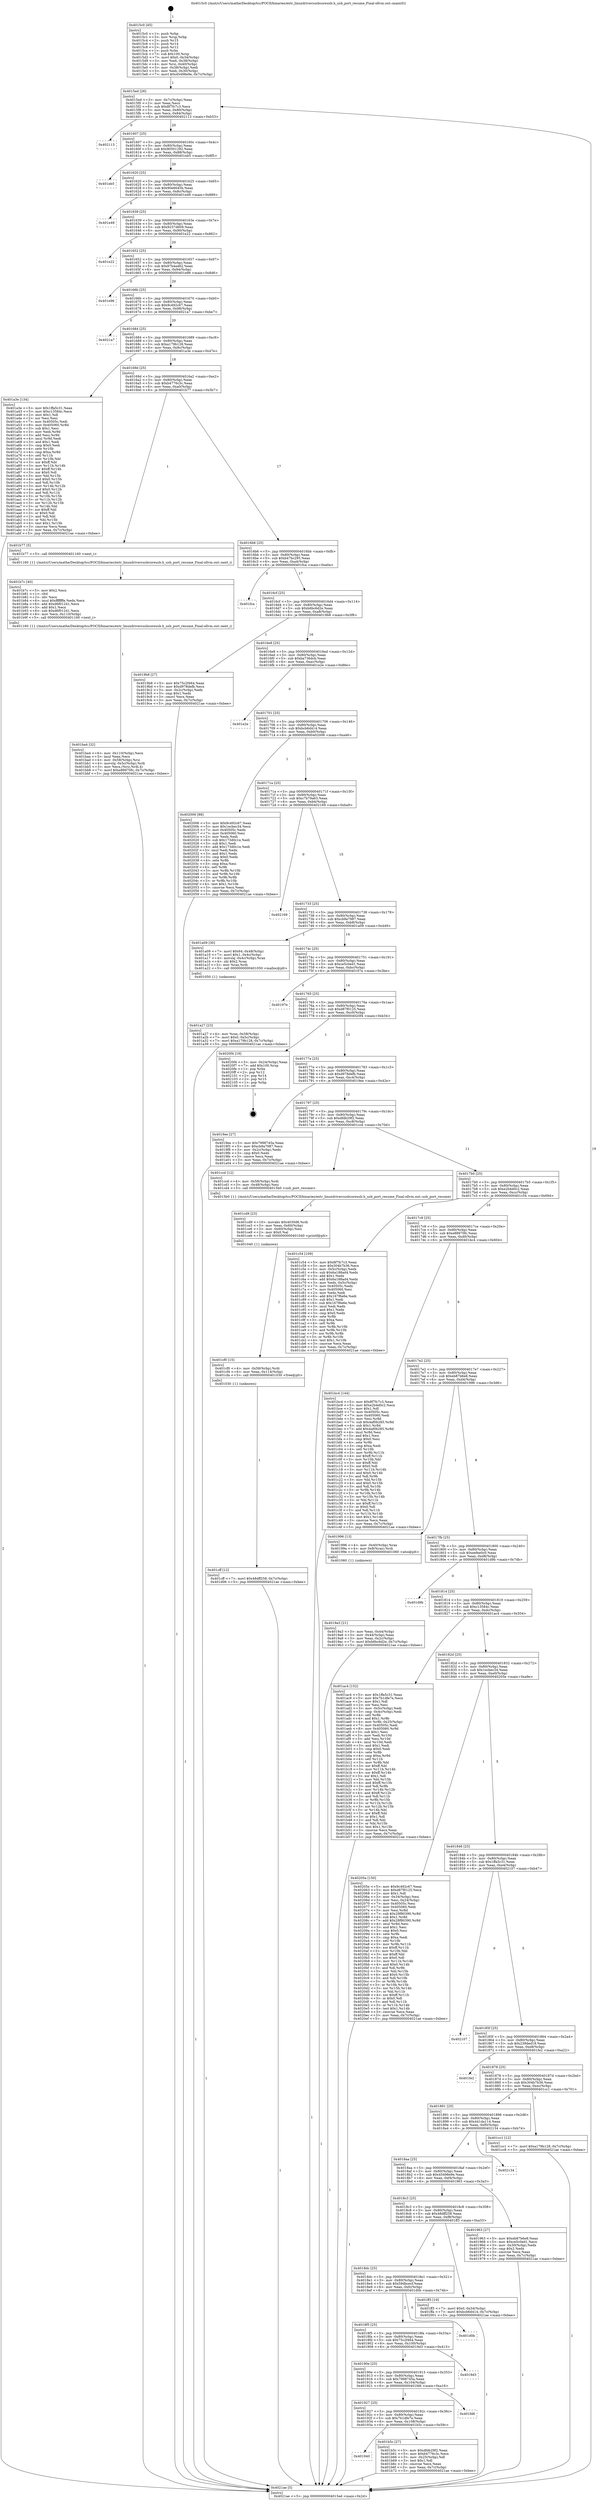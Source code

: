 digraph "0x4015c0" {
  label = "0x4015c0 (/mnt/c/Users/mathe/Desktop/tcc/POCII/binaries/extr_linuxdriversusbcoreusb.h_usb_port_resume_Final-ollvm.out::main(0))"
  labelloc = "t"
  node[shape=record]

  Entry [label="",width=0.3,height=0.3,shape=circle,fillcolor=black,style=filled]
  "0x4015ed" [label="{
     0x4015ed [26]\l
     | [instrs]\l
     &nbsp;&nbsp;0x4015ed \<+3\>: mov -0x7c(%rbp),%eax\l
     &nbsp;&nbsp;0x4015f0 \<+2\>: mov %eax,%ecx\l
     &nbsp;&nbsp;0x4015f2 \<+6\>: sub $0x8f7fc7c3,%ecx\l
     &nbsp;&nbsp;0x4015f8 \<+3\>: mov %eax,-0x80(%rbp)\l
     &nbsp;&nbsp;0x4015fb \<+6\>: mov %ecx,-0x84(%rbp)\l
     &nbsp;&nbsp;0x401601 \<+6\>: je 0000000000402113 \<main+0xb53\>\l
  }"]
  "0x402113" [label="{
     0x402113\l
  }", style=dashed]
  "0x401607" [label="{
     0x401607 [25]\l
     | [instrs]\l
     &nbsp;&nbsp;0x401607 \<+5\>: jmp 000000000040160c \<main+0x4c\>\l
     &nbsp;&nbsp;0x40160c \<+3\>: mov -0x80(%rbp),%eax\l
     &nbsp;&nbsp;0x40160f \<+5\>: sub $0x90501292,%eax\l
     &nbsp;&nbsp;0x401614 \<+6\>: mov %eax,-0x88(%rbp)\l
     &nbsp;&nbsp;0x40161a \<+6\>: je 0000000000401eb5 \<main+0x8f5\>\l
  }"]
  Exit [label="",width=0.3,height=0.3,shape=circle,fillcolor=black,style=filled,peripheries=2]
  "0x401eb5" [label="{
     0x401eb5\l
  }", style=dashed]
  "0x401620" [label="{
     0x401620 [25]\l
     | [instrs]\l
     &nbsp;&nbsp;0x401620 \<+5\>: jmp 0000000000401625 \<main+0x65\>\l
     &nbsp;&nbsp;0x401625 \<+3\>: mov -0x80(%rbp),%eax\l
     &nbsp;&nbsp;0x401628 \<+5\>: sub $0x90e6645b,%eax\l
     &nbsp;&nbsp;0x40162d \<+6\>: mov %eax,-0x8c(%rbp)\l
     &nbsp;&nbsp;0x401633 \<+6\>: je 0000000000401e49 \<main+0x889\>\l
  }"]
  "0x401cff" [label="{
     0x401cff [12]\l
     | [instrs]\l
     &nbsp;&nbsp;0x401cff \<+7\>: movl $0x48dff258,-0x7c(%rbp)\l
     &nbsp;&nbsp;0x401d06 \<+5\>: jmp 00000000004021ae \<main+0xbee\>\l
  }"]
  "0x401e49" [label="{
     0x401e49\l
  }", style=dashed]
  "0x401639" [label="{
     0x401639 [25]\l
     | [instrs]\l
     &nbsp;&nbsp;0x401639 \<+5\>: jmp 000000000040163e \<main+0x7e\>\l
     &nbsp;&nbsp;0x40163e \<+3\>: mov -0x80(%rbp),%eax\l
     &nbsp;&nbsp;0x401641 \<+5\>: sub $0x9237d609,%eax\l
     &nbsp;&nbsp;0x401646 \<+6\>: mov %eax,-0x90(%rbp)\l
     &nbsp;&nbsp;0x40164c \<+6\>: je 0000000000401e22 \<main+0x862\>\l
  }"]
  "0x401cf0" [label="{
     0x401cf0 [15]\l
     | [instrs]\l
     &nbsp;&nbsp;0x401cf0 \<+4\>: mov -0x58(%rbp),%rdi\l
     &nbsp;&nbsp;0x401cf4 \<+6\>: mov %eax,-0x114(%rbp)\l
     &nbsp;&nbsp;0x401cfa \<+5\>: call 0000000000401030 \<free@plt\>\l
     | [calls]\l
     &nbsp;&nbsp;0x401030 \{1\} (unknown)\l
  }"]
  "0x401e22" [label="{
     0x401e22\l
  }", style=dashed]
  "0x401652" [label="{
     0x401652 [25]\l
     | [instrs]\l
     &nbsp;&nbsp;0x401652 \<+5\>: jmp 0000000000401657 \<main+0x97\>\l
     &nbsp;&nbsp;0x401657 \<+3\>: mov -0x80(%rbp),%eax\l
     &nbsp;&nbsp;0x40165a \<+5\>: sub $0x97b4a462,%eax\l
     &nbsp;&nbsp;0x40165f \<+6\>: mov %eax,-0x94(%rbp)\l
     &nbsp;&nbsp;0x401665 \<+6\>: je 0000000000401e96 \<main+0x8d6\>\l
  }"]
  "0x401cd9" [label="{
     0x401cd9 [23]\l
     | [instrs]\l
     &nbsp;&nbsp;0x401cd9 \<+10\>: movabs $0x4030d6,%rdi\l
     &nbsp;&nbsp;0x401ce3 \<+3\>: mov %eax,-0x60(%rbp)\l
     &nbsp;&nbsp;0x401ce6 \<+3\>: mov -0x60(%rbp),%esi\l
     &nbsp;&nbsp;0x401ce9 \<+2\>: mov $0x0,%al\l
     &nbsp;&nbsp;0x401ceb \<+5\>: call 0000000000401040 \<printf@plt\>\l
     | [calls]\l
     &nbsp;&nbsp;0x401040 \{1\} (unknown)\l
  }"]
  "0x401e96" [label="{
     0x401e96\l
  }", style=dashed]
  "0x40166b" [label="{
     0x40166b [25]\l
     | [instrs]\l
     &nbsp;&nbsp;0x40166b \<+5\>: jmp 0000000000401670 \<main+0xb0\>\l
     &nbsp;&nbsp;0x401670 \<+3\>: mov -0x80(%rbp),%eax\l
     &nbsp;&nbsp;0x401673 \<+5\>: sub $0x9c492c67,%eax\l
     &nbsp;&nbsp;0x401678 \<+6\>: mov %eax,-0x98(%rbp)\l
     &nbsp;&nbsp;0x40167e \<+6\>: je 00000000004021a7 \<main+0xbe7\>\l
  }"]
  "0x401ba4" [label="{
     0x401ba4 [32]\l
     | [instrs]\l
     &nbsp;&nbsp;0x401ba4 \<+6\>: mov -0x110(%rbp),%ecx\l
     &nbsp;&nbsp;0x401baa \<+3\>: imul %eax,%ecx\l
     &nbsp;&nbsp;0x401bad \<+4\>: mov -0x58(%rbp),%rsi\l
     &nbsp;&nbsp;0x401bb1 \<+4\>: movslq -0x5c(%rbp),%rdi\l
     &nbsp;&nbsp;0x401bb5 \<+3\>: mov %ecx,(%rsi,%rdi,4)\l
     &nbsp;&nbsp;0x401bb8 \<+7\>: movl $0xe88970fc,-0x7c(%rbp)\l
     &nbsp;&nbsp;0x401bbf \<+5\>: jmp 00000000004021ae \<main+0xbee\>\l
  }"]
  "0x4021a7" [label="{
     0x4021a7\l
  }", style=dashed]
  "0x401684" [label="{
     0x401684 [25]\l
     | [instrs]\l
     &nbsp;&nbsp;0x401684 \<+5\>: jmp 0000000000401689 \<main+0xc9\>\l
     &nbsp;&nbsp;0x401689 \<+3\>: mov -0x80(%rbp),%eax\l
     &nbsp;&nbsp;0x40168c \<+5\>: sub $0xa179b128,%eax\l
     &nbsp;&nbsp;0x401691 \<+6\>: mov %eax,-0x9c(%rbp)\l
     &nbsp;&nbsp;0x401697 \<+6\>: je 0000000000401a3e \<main+0x47e\>\l
  }"]
  "0x401b7c" [label="{
     0x401b7c [40]\l
     | [instrs]\l
     &nbsp;&nbsp;0x401b7c \<+5\>: mov $0x2,%ecx\l
     &nbsp;&nbsp;0x401b81 \<+1\>: cltd\l
     &nbsp;&nbsp;0x401b82 \<+2\>: idiv %ecx\l
     &nbsp;&nbsp;0x401b84 \<+6\>: imul $0xfffffffe,%edx,%ecx\l
     &nbsp;&nbsp;0x401b8a \<+6\>: add $0xd6f01241,%ecx\l
     &nbsp;&nbsp;0x401b90 \<+3\>: add $0x1,%ecx\l
     &nbsp;&nbsp;0x401b93 \<+6\>: sub $0xd6f01241,%ecx\l
     &nbsp;&nbsp;0x401b99 \<+6\>: mov %ecx,-0x110(%rbp)\l
     &nbsp;&nbsp;0x401b9f \<+5\>: call 0000000000401160 \<next_i\>\l
     | [calls]\l
     &nbsp;&nbsp;0x401160 \{1\} (/mnt/c/Users/mathe/Desktop/tcc/POCII/binaries/extr_linuxdriversusbcoreusb.h_usb_port_resume_Final-ollvm.out::next_i)\l
  }"]
  "0x401a3e" [label="{
     0x401a3e [134]\l
     | [instrs]\l
     &nbsp;&nbsp;0x401a3e \<+5\>: mov $0x1ffa5c31,%eax\l
     &nbsp;&nbsp;0x401a43 \<+5\>: mov $0xc13584c,%ecx\l
     &nbsp;&nbsp;0x401a48 \<+2\>: mov $0x1,%dl\l
     &nbsp;&nbsp;0x401a4a \<+2\>: xor %esi,%esi\l
     &nbsp;&nbsp;0x401a4c \<+7\>: mov 0x40505c,%edi\l
     &nbsp;&nbsp;0x401a53 \<+8\>: mov 0x405060,%r8d\l
     &nbsp;&nbsp;0x401a5b \<+3\>: sub $0x1,%esi\l
     &nbsp;&nbsp;0x401a5e \<+3\>: mov %edi,%r9d\l
     &nbsp;&nbsp;0x401a61 \<+3\>: add %esi,%r9d\l
     &nbsp;&nbsp;0x401a64 \<+4\>: imul %r9d,%edi\l
     &nbsp;&nbsp;0x401a68 \<+3\>: and $0x1,%edi\l
     &nbsp;&nbsp;0x401a6b \<+3\>: cmp $0x0,%edi\l
     &nbsp;&nbsp;0x401a6e \<+4\>: sete %r10b\l
     &nbsp;&nbsp;0x401a72 \<+4\>: cmp $0xa,%r8d\l
     &nbsp;&nbsp;0x401a76 \<+4\>: setl %r11b\l
     &nbsp;&nbsp;0x401a7a \<+3\>: mov %r10b,%bl\l
     &nbsp;&nbsp;0x401a7d \<+3\>: xor $0xff,%bl\l
     &nbsp;&nbsp;0x401a80 \<+3\>: mov %r11b,%r14b\l
     &nbsp;&nbsp;0x401a83 \<+4\>: xor $0xff,%r14b\l
     &nbsp;&nbsp;0x401a87 \<+3\>: xor $0x0,%dl\l
     &nbsp;&nbsp;0x401a8a \<+3\>: mov %bl,%r15b\l
     &nbsp;&nbsp;0x401a8d \<+4\>: and $0x0,%r15b\l
     &nbsp;&nbsp;0x401a91 \<+3\>: and %dl,%r10b\l
     &nbsp;&nbsp;0x401a94 \<+3\>: mov %r14b,%r12b\l
     &nbsp;&nbsp;0x401a97 \<+4\>: and $0x0,%r12b\l
     &nbsp;&nbsp;0x401a9b \<+3\>: and %dl,%r11b\l
     &nbsp;&nbsp;0x401a9e \<+3\>: or %r10b,%r15b\l
     &nbsp;&nbsp;0x401aa1 \<+3\>: or %r11b,%r12b\l
     &nbsp;&nbsp;0x401aa4 \<+3\>: xor %r12b,%r15b\l
     &nbsp;&nbsp;0x401aa7 \<+3\>: or %r14b,%bl\l
     &nbsp;&nbsp;0x401aaa \<+3\>: xor $0xff,%bl\l
     &nbsp;&nbsp;0x401aad \<+3\>: or $0x0,%dl\l
     &nbsp;&nbsp;0x401ab0 \<+2\>: and %dl,%bl\l
     &nbsp;&nbsp;0x401ab2 \<+3\>: or %bl,%r15b\l
     &nbsp;&nbsp;0x401ab5 \<+4\>: test $0x1,%r15b\l
     &nbsp;&nbsp;0x401ab9 \<+3\>: cmovne %ecx,%eax\l
     &nbsp;&nbsp;0x401abc \<+3\>: mov %eax,-0x7c(%rbp)\l
     &nbsp;&nbsp;0x401abf \<+5\>: jmp 00000000004021ae \<main+0xbee\>\l
  }"]
  "0x40169d" [label="{
     0x40169d [25]\l
     | [instrs]\l
     &nbsp;&nbsp;0x40169d \<+5\>: jmp 00000000004016a2 \<main+0xe2\>\l
     &nbsp;&nbsp;0x4016a2 \<+3\>: mov -0x80(%rbp),%eax\l
     &nbsp;&nbsp;0x4016a5 \<+5\>: sub $0xb4776c3c,%eax\l
     &nbsp;&nbsp;0x4016aa \<+6\>: mov %eax,-0xa0(%rbp)\l
     &nbsp;&nbsp;0x4016b0 \<+6\>: je 0000000000401b77 \<main+0x5b7\>\l
  }"]
  "0x401940" [label="{
     0x401940\l
  }", style=dashed]
  "0x401b77" [label="{
     0x401b77 [5]\l
     | [instrs]\l
     &nbsp;&nbsp;0x401b77 \<+5\>: call 0000000000401160 \<next_i\>\l
     | [calls]\l
     &nbsp;&nbsp;0x401160 \{1\} (/mnt/c/Users/mathe/Desktop/tcc/POCII/binaries/extr_linuxdriversusbcoreusb.h_usb_port_resume_Final-ollvm.out::next_i)\l
  }"]
  "0x4016b6" [label="{
     0x4016b6 [25]\l
     | [instrs]\l
     &nbsp;&nbsp;0x4016b6 \<+5\>: jmp 00000000004016bb \<main+0xfb\>\l
     &nbsp;&nbsp;0x4016bb \<+3\>: mov -0x80(%rbp),%eax\l
     &nbsp;&nbsp;0x4016be \<+5\>: sub $0xb47bc295,%eax\l
     &nbsp;&nbsp;0x4016c3 \<+6\>: mov %eax,-0xa4(%rbp)\l
     &nbsp;&nbsp;0x4016c9 \<+6\>: je 0000000000401fca \<main+0xa0a\>\l
  }"]
  "0x401b5c" [label="{
     0x401b5c [27]\l
     | [instrs]\l
     &nbsp;&nbsp;0x401b5c \<+5\>: mov $0xdfdb29f2,%eax\l
     &nbsp;&nbsp;0x401b61 \<+5\>: mov $0xb4776c3c,%ecx\l
     &nbsp;&nbsp;0x401b66 \<+3\>: mov -0x25(%rbp),%dl\l
     &nbsp;&nbsp;0x401b69 \<+3\>: test $0x1,%dl\l
     &nbsp;&nbsp;0x401b6c \<+3\>: cmovne %ecx,%eax\l
     &nbsp;&nbsp;0x401b6f \<+3\>: mov %eax,-0x7c(%rbp)\l
     &nbsp;&nbsp;0x401b72 \<+5\>: jmp 00000000004021ae \<main+0xbee\>\l
  }"]
  "0x401fca" [label="{
     0x401fca\l
  }", style=dashed]
  "0x4016cf" [label="{
     0x4016cf [25]\l
     | [instrs]\l
     &nbsp;&nbsp;0x4016cf \<+5\>: jmp 00000000004016d4 \<main+0x114\>\l
     &nbsp;&nbsp;0x4016d4 \<+3\>: mov -0x80(%rbp),%eax\l
     &nbsp;&nbsp;0x4016d7 \<+5\>: sub $0xb6bc6d2e,%eax\l
     &nbsp;&nbsp;0x4016dc \<+6\>: mov %eax,-0xa8(%rbp)\l
     &nbsp;&nbsp;0x4016e2 \<+6\>: je 00000000004019b8 \<main+0x3f8\>\l
  }"]
  "0x401927" [label="{
     0x401927 [25]\l
     | [instrs]\l
     &nbsp;&nbsp;0x401927 \<+5\>: jmp 000000000040192c \<main+0x36c\>\l
     &nbsp;&nbsp;0x40192c \<+3\>: mov -0x80(%rbp),%eax\l
     &nbsp;&nbsp;0x40192f \<+5\>: sub $0x7b1dfe7e,%eax\l
     &nbsp;&nbsp;0x401934 \<+6\>: mov %eax,-0x108(%rbp)\l
     &nbsp;&nbsp;0x40193a \<+6\>: je 0000000000401b5c \<main+0x59c\>\l
  }"]
  "0x4019b8" [label="{
     0x4019b8 [27]\l
     | [instrs]\l
     &nbsp;&nbsp;0x4019b8 \<+5\>: mov $0x75c2f464,%eax\l
     &nbsp;&nbsp;0x4019bd \<+5\>: mov $0xd978defb,%ecx\l
     &nbsp;&nbsp;0x4019c2 \<+3\>: mov -0x2c(%rbp),%edx\l
     &nbsp;&nbsp;0x4019c5 \<+3\>: cmp $0x1,%edx\l
     &nbsp;&nbsp;0x4019c8 \<+3\>: cmovl %ecx,%eax\l
     &nbsp;&nbsp;0x4019cb \<+3\>: mov %eax,-0x7c(%rbp)\l
     &nbsp;&nbsp;0x4019ce \<+5\>: jmp 00000000004021ae \<main+0xbee\>\l
  }"]
  "0x4016e8" [label="{
     0x4016e8 [25]\l
     | [instrs]\l
     &nbsp;&nbsp;0x4016e8 \<+5\>: jmp 00000000004016ed \<main+0x12d\>\l
     &nbsp;&nbsp;0x4016ed \<+3\>: mov -0x80(%rbp),%eax\l
     &nbsp;&nbsp;0x4016f0 \<+5\>: sub $0xba736dcb,%eax\l
     &nbsp;&nbsp;0x4016f5 \<+6\>: mov %eax,-0xac(%rbp)\l
     &nbsp;&nbsp;0x4016fb \<+6\>: je 0000000000401e2e \<main+0x86e\>\l
  }"]
  "0x401fd6" [label="{
     0x401fd6\l
  }", style=dashed]
  "0x401e2e" [label="{
     0x401e2e\l
  }", style=dashed]
  "0x401701" [label="{
     0x401701 [25]\l
     | [instrs]\l
     &nbsp;&nbsp;0x401701 \<+5\>: jmp 0000000000401706 \<main+0x146\>\l
     &nbsp;&nbsp;0x401706 \<+3\>: mov -0x80(%rbp),%eax\l
     &nbsp;&nbsp;0x401709 \<+5\>: sub $0xbcb6d414,%eax\l
     &nbsp;&nbsp;0x40170e \<+6\>: mov %eax,-0xb0(%rbp)\l
     &nbsp;&nbsp;0x401714 \<+6\>: je 0000000000402006 \<main+0xa46\>\l
  }"]
  "0x40190e" [label="{
     0x40190e [25]\l
     | [instrs]\l
     &nbsp;&nbsp;0x40190e \<+5\>: jmp 0000000000401913 \<main+0x353\>\l
     &nbsp;&nbsp;0x401913 \<+3\>: mov -0x80(%rbp),%eax\l
     &nbsp;&nbsp;0x401916 \<+5\>: sub $0x7998745a,%eax\l
     &nbsp;&nbsp;0x40191b \<+6\>: mov %eax,-0x104(%rbp)\l
     &nbsp;&nbsp;0x401921 \<+6\>: je 0000000000401fd6 \<main+0xa16\>\l
  }"]
  "0x402006" [label="{
     0x402006 [88]\l
     | [instrs]\l
     &nbsp;&nbsp;0x402006 \<+5\>: mov $0x9c492c67,%eax\l
     &nbsp;&nbsp;0x40200b \<+5\>: mov $0x1ecbec34,%ecx\l
     &nbsp;&nbsp;0x402010 \<+7\>: mov 0x40505c,%edx\l
     &nbsp;&nbsp;0x402017 \<+7\>: mov 0x405060,%esi\l
     &nbsp;&nbsp;0x40201e \<+2\>: mov %edx,%edi\l
     &nbsp;&nbsp;0x402020 \<+6\>: sub $0x173d0c1e,%edi\l
     &nbsp;&nbsp;0x402026 \<+3\>: sub $0x1,%edi\l
     &nbsp;&nbsp;0x402029 \<+6\>: add $0x173d0c1e,%edi\l
     &nbsp;&nbsp;0x40202f \<+3\>: imul %edi,%edx\l
     &nbsp;&nbsp;0x402032 \<+3\>: and $0x1,%edx\l
     &nbsp;&nbsp;0x402035 \<+3\>: cmp $0x0,%edx\l
     &nbsp;&nbsp;0x402038 \<+4\>: sete %r8b\l
     &nbsp;&nbsp;0x40203c \<+3\>: cmp $0xa,%esi\l
     &nbsp;&nbsp;0x40203f \<+4\>: setl %r9b\l
     &nbsp;&nbsp;0x402043 \<+3\>: mov %r8b,%r10b\l
     &nbsp;&nbsp;0x402046 \<+3\>: and %r9b,%r10b\l
     &nbsp;&nbsp;0x402049 \<+3\>: xor %r9b,%r8b\l
     &nbsp;&nbsp;0x40204c \<+3\>: or %r8b,%r10b\l
     &nbsp;&nbsp;0x40204f \<+4\>: test $0x1,%r10b\l
     &nbsp;&nbsp;0x402053 \<+3\>: cmovne %ecx,%eax\l
     &nbsp;&nbsp;0x402056 \<+3\>: mov %eax,-0x7c(%rbp)\l
     &nbsp;&nbsp;0x402059 \<+5\>: jmp 00000000004021ae \<main+0xbee\>\l
  }"]
  "0x40171a" [label="{
     0x40171a [25]\l
     | [instrs]\l
     &nbsp;&nbsp;0x40171a \<+5\>: jmp 000000000040171f \<main+0x15f\>\l
     &nbsp;&nbsp;0x40171f \<+3\>: mov -0x80(%rbp),%eax\l
     &nbsp;&nbsp;0x401722 \<+5\>: sub $0xc7b79a63,%eax\l
     &nbsp;&nbsp;0x401727 \<+6\>: mov %eax,-0xb4(%rbp)\l
     &nbsp;&nbsp;0x40172d \<+6\>: je 0000000000402169 \<main+0xba9\>\l
  }"]
  "0x4019d3" [label="{
     0x4019d3\l
  }", style=dashed]
  "0x402169" [label="{
     0x402169\l
  }", style=dashed]
  "0x401733" [label="{
     0x401733 [25]\l
     | [instrs]\l
     &nbsp;&nbsp;0x401733 \<+5\>: jmp 0000000000401738 \<main+0x178\>\l
     &nbsp;&nbsp;0x401738 \<+3\>: mov -0x80(%rbp),%eax\l
     &nbsp;&nbsp;0x40173b \<+5\>: sub $0xcb9a7987,%eax\l
     &nbsp;&nbsp;0x401740 \<+6\>: mov %eax,-0xb8(%rbp)\l
     &nbsp;&nbsp;0x401746 \<+6\>: je 0000000000401a09 \<main+0x449\>\l
  }"]
  "0x4018f5" [label="{
     0x4018f5 [25]\l
     | [instrs]\l
     &nbsp;&nbsp;0x4018f5 \<+5\>: jmp 00000000004018fa \<main+0x33a\>\l
     &nbsp;&nbsp;0x4018fa \<+3\>: mov -0x80(%rbp),%eax\l
     &nbsp;&nbsp;0x4018fd \<+5\>: sub $0x75c2f464,%eax\l
     &nbsp;&nbsp;0x401902 \<+6\>: mov %eax,-0x100(%rbp)\l
     &nbsp;&nbsp;0x401908 \<+6\>: je 00000000004019d3 \<main+0x413\>\l
  }"]
  "0x401a09" [label="{
     0x401a09 [30]\l
     | [instrs]\l
     &nbsp;&nbsp;0x401a09 \<+7\>: movl $0x64,-0x48(%rbp)\l
     &nbsp;&nbsp;0x401a10 \<+7\>: movl $0x1,-0x4c(%rbp)\l
     &nbsp;&nbsp;0x401a17 \<+4\>: movslq -0x4c(%rbp),%rax\l
     &nbsp;&nbsp;0x401a1b \<+4\>: shl $0x2,%rax\l
     &nbsp;&nbsp;0x401a1f \<+3\>: mov %rax,%rdi\l
     &nbsp;&nbsp;0x401a22 \<+5\>: call 0000000000401050 \<malloc@plt\>\l
     | [calls]\l
     &nbsp;&nbsp;0x401050 \{1\} (unknown)\l
  }"]
  "0x40174c" [label="{
     0x40174c [25]\l
     | [instrs]\l
     &nbsp;&nbsp;0x40174c \<+5\>: jmp 0000000000401751 \<main+0x191\>\l
     &nbsp;&nbsp;0x401751 \<+3\>: mov -0x80(%rbp),%eax\l
     &nbsp;&nbsp;0x401754 \<+5\>: sub $0xce5c0ed1,%eax\l
     &nbsp;&nbsp;0x401759 \<+6\>: mov %eax,-0xbc(%rbp)\l
     &nbsp;&nbsp;0x40175f \<+6\>: je 000000000040197e \<main+0x3be\>\l
  }"]
  "0x401d0b" [label="{
     0x401d0b\l
  }", style=dashed]
  "0x40197e" [label="{
     0x40197e\l
  }", style=dashed]
  "0x401765" [label="{
     0x401765 [25]\l
     | [instrs]\l
     &nbsp;&nbsp;0x401765 \<+5\>: jmp 000000000040176a \<main+0x1aa\>\l
     &nbsp;&nbsp;0x40176a \<+3\>: mov -0x80(%rbp),%eax\l
     &nbsp;&nbsp;0x40176d \<+5\>: sub $0xd87f0125,%eax\l
     &nbsp;&nbsp;0x401772 \<+6\>: mov %eax,-0xc0(%rbp)\l
     &nbsp;&nbsp;0x401778 \<+6\>: je 00000000004020f4 \<main+0xb34\>\l
  }"]
  "0x4018dc" [label="{
     0x4018dc [25]\l
     | [instrs]\l
     &nbsp;&nbsp;0x4018dc \<+5\>: jmp 00000000004018e1 \<main+0x321\>\l
     &nbsp;&nbsp;0x4018e1 \<+3\>: mov -0x80(%rbp),%eax\l
     &nbsp;&nbsp;0x4018e4 \<+5\>: sub $0x59dbcecf,%eax\l
     &nbsp;&nbsp;0x4018e9 \<+6\>: mov %eax,-0xfc(%rbp)\l
     &nbsp;&nbsp;0x4018ef \<+6\>: je 0000000000401d0b \<main+0x74b\>\l
  }"]
  "0x4020f4" [label="{
     0x4020f4 [19]\l
     | [instrs]\l
     &nbsp;&nbsp;0x4020f4 \<+3\>: mov -0x24(%rbp),%eax\l
     &nbsp;&nbsp;0x4020f7 \<+7\>: add $0x100,%rsp\l
     &nbsp;&nbsp;0x4020fe \<+1\>: pop %rbx\l
     &nbsp;&nbsp;0x4020ff \<+2\>: pop %r12\l
     &nbsp;&nbsp;0x402101 \<+2\>: pop %r14\l
     &nbsp;&nbsp;0x402103 \<+2\>: pop %r15\l
     &nbsp;&nbsp;0x402105 \<+1\>: pop %rbp\l
     &nbsp;&nbsp;0x402106 \<+1\>: ret\l
  }"]
  "0x40177e" [label="{
     0x40177e [25]\l
     | [instrs]\l
     &nbsp;&nbsp;0x40177e \<+5\>: jmp 0000000000401783 \<main+0x1c3\>\l
     &nbsp;&nbsp;0x401783 \<+3\>: mov -0x80(%rbp),%eax\l
     &nbsp;&nbsp;0x401786 \<+5\>: sub $0xd978defb,%eax\l
     &nbsp;&nbsp;0x40178b \<+6\>: mov %eax,-0xc4(%rbp)\l
     &nbsp;&nbsp;0x401791 \<+6\>: je 00000000004019ee \<main+0x42e\>\l
  }"]
  "0x401ff3" [label="{
     0x401ff3 [19]\l
     | [instrs]\l
     &nbsp;&nbsp;0x401ff3 \<+7\>: movl $0x0,-0x34(%rbp)\l
     &nbsp;&nbsp;0x401ffa \<+7\>: movl $0xbcb6d414,-0x7c(%rbp)\l
     &nbsp;&nbsp;0x402001 \<+5\>: jmp 00000000004021ae \<main+0xbee\>\l
  }"]
  "0x4019ee" [label="{
     0x4019ee [27]\l
     | [instrs]\l
     &nbsp;&nbsp;0x4019ee \<+5\>: mov $0x7998745a,%eax\l
     &nbsp;&nbsp;0x4019f3 \<+5\>: mov $0xcb9a7987,%ecx\l
     &nbsp;&nbsp;0x4019f8 \<+3\>: mov -0x2c(%rbp),%edx\l
     &nbsp;&nbsp;0x4019fb \<+3\>: cmp $0x0,%edx\l
     &nbsp;&nbsp;0x4019fe \<+3\>: cmove %ecx,%eax\l
     &nbsp;&nbsp;0x401a01 \<+3\>: mov %eax,-0x7c(%rbp)\l
     &nbsp;&nbsp;0x401a04 \<+5\>: jmp 00000000004021ae \<main+0xbee\>\l
  }"]
  "0x401797" [label="{
     0x401797 [25]\l
     | [instrs]\l
     &nbsp;&nbsp;0x401797 \<+5\>: jmp 000000000040179c \<main+0x1dc\>\l
     &nbsp;&nbsp;0x40179c \<+3\>: mov -0x80(%rbp),%eax\l
     &nbsp;&nbsp;0x40179f \<+5\>: sub $0xdfdb29f2,%eax\l
     &nbsp;&nbsp;0x4017a4 \<+6\>: mov %eax,-0xc8(%rbp)\l
     &nbsp;&nbsp;0x4017aa \<+6\>: je 0000000000401ccd \<main+0x70d\>\l
  }"]
  "0x401a27" [label="{
     0x401a27 [23]\l
     | [instrs]\l
     &nbsp;&nbsp;0x401a27 \<+4\>: mov %rax,-0x58(%rbp)\l
     &nbsp;&nbsp;0x401a2b \<+7\>: movl $0x0,-0x5c(%rbp)\l
     &nbsp;&nbsp;0x401a32 \<+7\>: movl $0xa179b128,-0x7c(%rbp)\l
     &nbsp;&nbsp;0x401a39 \<+5\>: jmp 00000000004021ae \<main+0xbee\>\l
  }"]
  "0x401ccd" [label="{
     0x401ccd [12]\l
     | [instrs]\l
     &nbsp;&nbsp;0x401ccd \<+4\>: mov -0x58(%rbp),%rdi\l
     &nbsp;&nbsp;0x401cd1 \<+3\>: mov -0x48(%rbp),%esi\l
     &nbsp;&nbsp;0x401cd4 \<+5\>: call 00000000004015b0 \<usb_port_resume\>\l
     | [calls]\l
     &nbsp;&nbsp;0x4015b0 \{1\} (/mnt/c/Users/mathe/Desktop/tcc/POCII/binaries/extr_linuxdriversusbcoreusb.h_usb_port_resume_Final-ollvm.out::usb_port_resume)\l
  }"]
  "0x4017b0" [label="{
     0x4017b0 [25]\l
     | [instrs]\l
     &nbsp;&nbsp;0x4017b0 \<+5\>: jmp 00000000004017b5 \<main+0x1f5\>\l
     &nbsp;&nbsp;0x4017b5 \<+3\>: mov -0x80(%rbp),%eax\l
     &nbsp;&nbsp;0x4017b8 \<+5\>: sub $0xe2b4d0c2,%eax\l
     &nbsp;&nbsp;0x4017bd \<+6\>: mov %eax,-0xcc(%rbp)\l
     &nbsp;&nbsp;0x4017c3 \<+6\>: je 0000000000401c54 \<main+0x694\>\l
  }"]
  "0x4019a3" [label="{
     0x4019a3 [21]\l
     | [instrs]\l
     &nbsp;&nbsp;0x4019a3 \<+3\>: mov %eax,-0x44(%rbp)\l
     &nbsp;&nbsp;0x4019a6 \<+3\>: mov -0x44(%rbp),%eax\l
     &nbsp;&nbsp;0x4019a9 \<+3\>: mov %eax,-0x2c(%rbp)\l
     &nbsp;&nbsp;0x4019ac \<+7\>: movl $0xb6bc6d2e,-0x7c(%rbp)\l
     &nbsp;&nbsp;0x4019b3 \<+5\>: jmp 00000000004021ae \<main+0xbee\>\l
  }"]
  "0x401c54" [label="{
     0x401c54 [109]\l
     | [instrs]\l
     &nbsp;&nbsp;0x401c54 \<+5\>: mov $0x8f7fc7c3,%eax\l
     &nbsp;&nbsp;0x401c59 \<+5\>: mov $0x304b7b36,%ecx\l
     &nbsp;&nbsp;0x401c5e \<+3\>: mov -0x5c(%rbp),%edx\l
     &nbsp;&nbsp;0x401c61 \<+6\>: sub $0x6a188ad4,%edx\l
     &nbsp;&nbsp;0x401c67 \<+3\>: add $0x1,%edx\l
     &nbsp;&nbsp;0x401c6a \<+6\>: add $0x6a188ad4,%edx\l
     &nbsp;&nbsp;0x401c70 \<+3\>: mov %edx,-0x5c(%rbp)\l
     &nbsp;&nbsp;0x401c73 \<+7\>: mov 0x40505c,%edx\l
     &nbsp;&nbsp;0x401c7a \<+7\>: mov 0x405060,%esi\l
     &nbsp;&nbsp;0x401c81 \<+2\>: mov %edx,%edi\l
     &nbsp;&nbsp;0x401c83 \<+6\>: add $0x167f6e6e,%edi\l
     &nbsp;&nbsp;0x401c89 \<+3\>: sub $0x1,%edi\l
     &nbsp;&nbsp;0x401c8c \<+6\>: sub $0x167f6e6e,%edi\l
     &nbsp;&nbsp;0x401c92 \<+3\>: imul %edi,%edx\l
     &nbsp;&nbsp;0x401c95 \<+3\>: and $0x1,%edx\l
     &nbsp;&nbsp;0x401c98 \<+3\>: cmp $0x0,%edx\l
     &nbsp;&nbsp;0x401c9b \<+4\>: sete %r8b\l
     &nbsp;&nbsp;0x401c9f \<+3\>: cmp $0xa,%esi\l
     &nbsp;&nbsp;0x401ca2 \<+4\>: setl %r9b\l
     &nbsp;&nbsp;0x401ca6 \<+3\>: mov %r8b,%r10b\l
     &nbsp;&nbsp;0x401ca9 \<+3\>: and %r9b,%r10b\l
     &nbsp;&nbsp;0x401cac \<+3\>: xor %r9b,%r8b\l
     &nbsp;&nbsp;0x401caf \<+3\>: or %r8b,%r10b\l
     &nbsp;&nbsp;0x401cb2 \<+4\>: test $0x1,%r10b\l
     &nbsp;&nbsp;0x401cb6 \<+3\>: cmovne %ecx,%eax\l
     &nbsp;&nbsp;0x401cb9 \<+3\>: mov %eax,-0x7c(%rbp)\l
     &nbsp;&nbsp;0x401cbc \<+5\>: jmp 00000000004021ae \<main+0xbee\>\l
  }"]
  "0x4017c9" [label="{
     0x4017c9 [25]\l
     | [instrs]\l
     &nbsp;&nbsp;0x4017c9 \<+5\>: jmp 00000000004017ce \<main+0x20e\>\l
     &nbsp;&nbsp;0x4017ce \<+3\>: mov -0x80(%rbp),%eax\l
     &nbsp;&nbsp;0x4017d1 \<+5\>: sub $0xe88970fc,%eax\l
     &nbsp;&nbsp;0x4017d6 \<+6\>: mov %eax,-0xd0(%rbp)\l
     &nbsp;&nbsp;0x4017dc \<+6\>: je 0000000000401bc4 \<main+0x604\>\l
  }"]
  "0x4015c0" [label="{
     0x4015c0 [45]\l
     | [instrs]\l
     &nbsp;&nbsp;0x4015c0 \<+1\>: push %rbp\l
     &nbsp;&nbsp;0x4015c1 \<+3\>: mov %rsp,%rbp\l
     &nbsp;&nbsp;0x4015c4 \<+2\>: push %r15\l
     &nbsp;&nbsp;0x4015c6 \<+2\>: push %r14\l
     &nbsp;&nbsp;0x4015c8 \<+2\>: push %r12\l
     &nbsp;&nbsp;0x4015ca \<+1\>: push %rbx\l
     &nbsp;&nbsp;0x4015cb \<+7\>: sub $0x100,%rsp\l
     &nbsp;&nbsp;0x4015d2 \<+7\>: movl $0x0,-0x34(%rbp)\l
     &nbsp;&nbsp;0x4015d9 \<+3\>: mov %edi,-0x38(%rbp)\l
     &nbsp;&nbsp;0x4015dc \<+4\>: mov %rsi,-0x40(%rbp)\l
     &nbsp;&nbsp;0x4015e0 \<+3\>: mov -0x38(%rbp),%edi\l
     &nbsp;&nbsp;0x4015e3 \<+3\>: mov %edi,-0x30(%rbp)\l
     &nbsp;&nbsp;0x4015e6 \<+7\>: movl $0x45498e9e,-0x7c(%rbp)\l
  }"]
  "0x401bc4" [label="{
     0x401bc4 [144]\l
     | [instrs]\l
     &nbsp;&nbsp;0x401bc4 \<+5\>: mov $0x8f7fc7c3,%eax\l
     &nbsp;&nbsp;0x401bc9 \<+5\>: mov $0xe2b4d0c2,%ecx\l
     &nbsp;&nbsp;0x401bce \<+2\>: mov $0x1,%dl\l
     &nbsp;&nbsp;0x401bd0 \<+7\>: mov 0x40505c,%esi\l
     &nbsp;&nbsp;0x401bd7 \<+7\>: mov 0x405060,%edi\l
     &nbsp;&nbsp;0x401bde \<+3\>: mov %esi,%r8d\l
     &nbsp;&nbsp;0x401be1 \<+7\>: sub $0x4af0b285,%r8d\l
     &nbsp;&nbsp;0x401be8 \<+4\>: sub $0x1,%r8d\l
     &nbsp;&nbsp;0x401bec \<+7\>: add $0x4af0b285,%r8d\l
     &nbsp;&nbsp;0x401bf3 \<+4\>: imul %r8d,%esi\l
     &nbsp;&nbsp;0x401bf7 \<+3\>: and $0x1,%esi\l
     &nbsp;&nbsp;0x401bfa \<+3\>: cmp $0x0,%esi\l
     &nbsp;&nbsp;0x401bfd \<+4\>: sete %r9b\l
     &nbsp;&nbsp;0x401c01 \<+3\>: cmp $0xa,%edi\l
     &nbsp;&nbsp;0x401c04 \<+4\>: setl %r10b\l
     &nbsp;&nbsp;0x401c08 \<+3\>: mov %r9b,%r11b\l
     &nbsp;&nbsp;0x401c0b \<+4\>: xor $0xff,%r11b\l
     &nbsp;&nbsp;0x401c0f \<+3\>: mov %r10b,%bl\l
     &nbsp;&nbsp;0x401c12 \<+3\>: xor $0xff,%bl\l
     &nbsp;&nbsp;0x401c15 \<+3\>: xor $0x0,%dl\l
     &nbsp;&nbsp;0x401c18 \<+3\>: mov %r11b,%r14b\l
     &nbsp;&nbsp;0x401c1b \<+4\>: and $0x0,%r14b\l
     &nbsp;&nbsp;0x401c1f \<+3\>: and %dl,%r9b\l
     &nbsp;&nbsp;0x401c22 \<+3\>: mov %bl,%r15b\l
     &nbsp;&nbsp;0x401c25 \<+4\>: and $0x0,%r15b\l
     &nbsp;&nbsp;0x401c29 \<+3\>: and %dl,%r10b\l
     &nbsp;&nbsp;0x401c2c \<+3\>: or %r9b,%r14b\l
     &nbsp;&nbsp;0x401c2f \<+3\>: or %r10b,%r15b\l
     &nbsp;&nbsp;0x401c32 \<+3\>: xor %r15b,%r14b\l
     &nbsp;&nbsp;0x401c35 \<+3\>: or %bl,%r11b\l
     &nbsp;&nbsp;0x401c38 \<+4\>: xor $0xff,%r11b\l
     &nbsp;&nbsp;0x401c3c \<+3\>: or $0x0,%dl\l
     &nbsp;&nbsp;0x401c3f \<+3\>: and %dl,%r11b\l
     &nbsp;&nbsp;0x401c42 \<+3\>: or %r11b,%r14b\l
     &nbsp;&nbsp;0x401c45 \<+4\>: test $0x1,%r14b\l
     &nbsp;&nbsp;0x401c49 \<+3\>: cmovne %ecx,%eax\l
     &nbsp;&nbsp;0x401c4c \<+3\>: mov %eax,-0x7c(%rbp)\l
     &nbsp;&nbsp;0x401c4f \<+5\>: jmp 00000000004021ae \<main+0xbee\>\l
  }"]
  "0x4017e2" [label="{
     0x4017e2 [25]\l
     | [instrs]\l
     &nbsp;&nbsp;0x4017e2 \<+5\>: jmp 00000000004017e7 \<main+0x227\>\l
     &nbsp;&nbsp;0x4017e7 \<+3\>: mov -0x80(%rbp),%eax\l
     &nbsp;&nbsp;0x4017ea \<+5\>: sub $0xeb87b6e8,%eax\l
     &nbsp;&nbsp;0x4017ef \<+6\>: mov %eax,-0xd4(%rbp)\l
     &nbsp;&nbsp;0x4017f5 \<+6\>: je 0000000000401996 \<main+0x3d6\>\l
  }"]
  "0x4021ae" [label="{
     0x4021ae [5]\l
     | [instrs]\l
     &nbsp;&nbsp;0x4021ae \<+5\>: jmp 00000000004015ed \<main+0x2d\>\l
  }"]
  "0x401996" [label="{
     0x401996 [13]\l
     | [instrs]\l
     &nbsp;&nbsp;0x401996 \<+4\>: mov -0x40(%rbp),%rax\l
     &nbsp;&nbsp;0x40199a \<+4\>: mov 0x8(%rax),%rdi\l
     &nbsp;&nbsp;0x40199e \<+5\>: call 0000000000401060 \<atoi@plt\>\l
     | [calls]\l
     &nbsp;&nbsp;0x401060 \{1\} (unknown)\l
  }"]
  "0x4017fb" [label="{
     0x4017fb [25]\l
     | [instrs]\l
     &nbsp;&nbsp;0x4017fb \<+5\>: jmp 0000000000401800 \<main+0x240\>\l
     &nbsp;&nbsp;0x401800 \<+3\>: mov -0x80(%rbp),%eax\l
     &nbsp;&nbsp;0x401803 \<+5\>: sub $0xeefee0c0,%eax\l
     &nbsp;&nbsp;0x401808 \<+6\>: mov %eax,-0xd8(%rbp)\l
     &nbsp;&nbsp;0x40180e \<+6\>: je 0000000000401d9b \<main+0x7db\>\l
  }"]
  "0x4018c3" [label="{
     0x4018c3 [25]\l
     | [instrs]\l
     &nbsp;&nbsp;0x4018c3 \<+5\>: jmp 00000000004018c8 \<main+0x308\>\l
     &nbsp;&nbsp;0x4018c8 \<+3\>: mov -0x80(%rbp),%eax\l
     &nbsp;&nbsp;0x4018cb \<+5\>: sub $0x48dff258,%eax\l
     &nbsp;&nbsp;0x4018d0 \<+6\>: mov %eax,-0xf8(%rbp)\l
     &nbsp;&nbsp;0x4018d6 \<+6\>: je 0000000000401ff3 \<main+0xa33\>\l
  }"]
  "0x401d9b" [label="{
     0x401d9b\l
  }", style=dashed]
  "0x401814" [label="{
     0x401814 [25]\l
     | [instrs]\l
     &nbsp;&nbsp;0x401814 \<+5\>: jmp 0000000000401819 \<main+0x259\>\l
     &nbsp;&nbsp;0x401819 \<+3\>: mov -0x80(%rbp),%eax\l
     &nbsp;&nbsp;0x40181c \<+5\>: sub $0xc13584c,%eax\l
     &nbsp;&nbsp;0x401821 \<+6\>: mov %eax,-0xdc(%rbp)\l
     &nbsp;&nbsp;0x401827 \<+6\>: je 0000000000401ac4 \<main+0x504\>\l
  }"]
  "0x401963" [label="{
     0x401963 [27]\l
     | [instrs]\l
     &nbsp;&nbsp;0x401963 \<+5\>: mov $0xeb87b6e8,%eax\l
     &nbsp;&nbsp;0x401968 \<+5\>: mov $0xce5c0ed1,%ecx\l
     &nbsp;&nbsp;0x40196d \<+3\>: mov -0x30(%rbp),%edx\l
     &nbsp;&nbsp;0x401970 \<+3\>: cmp $0x2,%edx\l
     &nbsp;&nbsp;0x401973 \<+3\>: cmovne %ecx,%eax\l
     &nbsp;&nbsp;0x401976 \<+3\>: mov %eax,-0x7c(%rbp)\l
     &nbsp;&nbsp;0x401979 \<+5\>: jmp 00000000004021ae \<main+0xbee\>\l
  }"]
  "0x401ac4" [label="{
     0x401ac4 [152]\l
     | [instrs]\l
     &nbsp;&nbsp;0x401ac4 \<+5\>: mov $0x1ffa5c31,%eax\l
     &nbsp;&nbsp;0x401ac9 \<+5\>: mov $0x7b1dfe7e,%ecx\l
     &nbsp;&nbsp;0x401ace \<+2\>: mov $0x1,%dl\l
     &nbsp;&nbsp;0x401ad0 \<+2\>: xor %esi,%esi\l
     &nbsp;&nbsp;0x401ad2 \<+3\>: mov -0x5c(%rbp),%edi\l
     &nbsp;&nbsp;0x401ad5 \<+3\>: cmp -0x4c(%rbp),%edi\l
     &nbsp;&nbsp;0x401ad8 \<+4\>: setl %r8b\l
     &nbsp;&nbsp;0x401adc \<+4\>: and $0x1,%r8b\l
     &nbsp;&nbsp;0x401ae0 \<+4\>: mov %r8b,-0x25(%rbp)\l
     &nbsp;&nbsp;0x401ae4 \<+7\>: mov 0x40505c,%edi\l
     &nbsp;&nbsp;0x401aeb \<+8\>: mov 0x405060,%r9d\l
     &nbsp;&nbsp;0x401af3 \<+3\>: sub $0x1,%esi\l
     &nbsp;&nbsp;0x401af6 \<+3\>: mov %edi,%r10d\l
     &nbsp;&nbsp;0x401af9 \<+3\>: add %esi,%r10d\l
     &nbsp;&nbsp;0x401afc \<+4\>: imul %r10d,%edi\l
     &nbsp;&nbsp;0x401b00 \<+3\>: and $0x1,%edi\l
     &nbsp;&nbsp;0x401b03 \<+3\>: cmp $0x0,%edi\l
     &nbsp;&nbsp;0x401b06 \<+4\>: sete %r8b\l
     &nbsp;&nbsp;0x401b0a \<+4\>: cmp $0xa,%r9d\l
     &nbsp;&nbsp;0x401b0e \<+4\>: setl %r11b\l
     &nbsp;&nbsp;0x401b12 \<+3\>: mov %r8b,%bl\l
     &nbsp;&nbsp;0x401b15 \<+3\>: xor $0xff,%bl\l
     &nbsp;&nbsp;0x401b18 \<+3\>: mov %r11b,%r14b\l
     &nbsp;&nbsp;0x401b1b \<+4\>: xor $0xff,%r14b\l
     &nbsp;&nbsp;0x401b1f \<+3\>: xor $0x1,%dl\l
     &nbsp;&nbsp;0x401b22 \<+3\>: mov %bl,%r15b\l
     &nbsp;&nbsp;0x401b25 \<+4\>: and $0xff,%r15b\l
     &nbsp;&nbsp;0x401b29 \<+3\>: and %dl,%r8b\l
     &nbsp;&nbsp;0x401b2c \<+3\>: mov %r14b,%r12b\l
     &nbsp;&nbsp;0x401b2f \<+4\>: and $0xff,%r12b\l
     &nbsp;&nbsp;0x401b33 \<+3\>: and %dl,%r11b\l
     &nbsp;&nbsp;0x401b36 \<+3\>: or %r8b,%r15b\l
     &nbsp;&nbsp;0x401b39 \<+3\>: or %r11b,%r12b\l
     &nbsp;&nbsp;0x401b3c \<+3\>: xor %r12b,%r15b\l
     &nbsp;&nbsp;0x401b3f \<+3\>: or %r14b,%bl\l
     &nbsp;&nbsp;0x401b42 \<+3\>: xor $0xff,%bl\l
     &nbsp;&nbsp;0x401b45 \<+3\>: or $0x1,%dl\l
     &nbsp;&nbsp;0x401b48 \<+2\>: and %dl,%bl\l
     &nbsp;&nbsp;0x401b4a \<+3\>: or %bl,%r15b\l
     &nbsp;&nbsp;0x401b4d \<+4\>: test $0x1,%r15b\l
     &nbsp;&nbsp;0x401b51 \<+3\>: cmovne %ecx,%eax\l
     &nbsp;&nbsp;0x401b54 \<+3\>: mov %eax,-0x7c(%rbp)\l
     &nbsp;&nbsp;0x401b57 \<+5\>: jmp 00000000004021ae \<main+0xbee\>\l
  }"]
  "0x40182d" [label="{
     0x40182d [25]\l
     | [instrs]\l
     &nbsp;&nbsp;0x40182d \<+5\>: jmp 0000000000401832 \<main+0x272\>\l
     &nbsp;&nbsp;0x401832 \<+3\>: mov -0x80(%rbp),%eax\l
     &nbsp;&nbsp;0x401835 \<+5\>: sub $0x1ecbec34,%eax\l
     &nbsp;&nbsp;0x40183a \<+6\>: mov %eax,-0xe0(%rbp)\l
     &nbsp;&nbsp;0x401840 \<+6\>: je 000000000040205e \<main+0xa9e\>\l
  }"]
  "0x4018aa" [label="{
     0x4018aa [25]\l
     | [instrs]\l
     &nbsp;&nbsp;0x4018aa \<+5\>: jmp 00000000004018af \<main+0x2ef\>\l
     &nbsp;&nbsp;0x4018af \<+3\>: mov -0x80(%rbp),%eax\l
     &nbsp;&nbsp;0x4018b2 \<+5\>: sub $0x45498e9e,%eax\l
     &nbsp;&nbsp;0x4018b7 \<+6\>: mov %eax,-0xf4(%rbp)\l
     &nbsp;&nbsp;0x4018bd \<+6\>: je 0000000000401963 \<main+0x3a3\>\l
  }"]
  "0x40205e" [label="{
     0x40205e [150]\l
     | [instrs]\l
     &nbsp;&nbsp;0x40205e \<+5\>: mov $0x9c492c67,%eax\l
     &nbsp;&nbsp;0x402063 \<+5\>: mov $0xd87f0125,%ecx\l
     &nbsp;&nbsp;0x402068 \<+2\>: mov $0x1,%dl\l
     &nbsp;&nbsp;0x40206a \<+3\>: mov -0x34(%rbp),%esi\l
     &nbsp;&nbsp;0x40206d \<+3\>: mov %esi,-0x24(%rbp)\l
     &nbsp;&nbsp;0x402070 \<+7\>: mov 0x40505c,%esi\l
     &nbsp;&nbsp;0x402077 \<+7\>: mov 0x405060,%edi\l
     &nbsp;&nbsp;0x40207e \<+3\>: mov %esi,%r8d\l
     &nbsp;&nbsp;0x402081 \<+7\>: sub $0x28f80390,%r8d\l
     &nbsp;&nbsp;0x402088 \<+4\>: sub $0x1,%r8d\l
     &nbsp;&nbsp;0x40208c \<+7\>: add $0x28f80390,%r8d\l
     &nbsp;&nbsp;0x402093 \<+4\>: imul %r8d,%esi\l
     &nbsp;&nbsp;0x402097 \<+3\>: and $0x1,%esi\l
     &nbsp;&nbsp;0x40209a \<+3\>: cmp $0x0,%esi\l
     &nbsp;&nbsp;0x40209d \<+4\>: sete %r9b\l
     &nbsp;&nbsp;0x4020a1 \<+3\>: cmp $0xa,%edi\l
     &nbsp;&nbsp;0x4020a4 \<+4\>: setl %r10b\l
     &nbsp;&nbsp;0x4020a8 \<+3\>: mov %r9b,%r11b\l
     &nbsp;&nbsp;0x4020ab \<+4\>: xor $0xff,%r11b\l
     &nbsp;&nbsp;0x4020af \<+3\>: mov %r10b,%bl\l
     &nbsp;&nbsp;0x4020b2 \<+3\>: xor $0xff,%bl\l
     &nbsp;&nbsp;0x4020b5 \<+3\>: xor $0x0,%dl\l
     &nbsp;&nbsp;0x4020b8 \<+3\>: mov %r11b,%r14b\l
     &nbsp;&nbsp;0x4020bb \<+4\>: and $0x0,%r14b\l
     &nbsp;&nbsp;0x4020bf \<+3\>: and %dl,%r9b\l
     &nbsp;&nbsp;0x4020c2 \<+3\>: mov %bl,%r15b\l
     &nbsp;&nbsp;0x4020c5 \<+4\>: and $0x0,%r15b\l
     &nbsp;&nbsp;0x4020c9 \<+3\>: and %dl,%r10b\l
     &nbsp;&nbsp;0x4020cc \<+3\>: or %r9b,%r14b\l
     &nbsp;&nbsp;0x4020cf \<+3\>: or %r10b,%r15b\l
     &nbsp;&nbsp;0x4020d2 \<+3\>: xor %r15b,%r14b\l
     &nbsp;&nbsp;0x4020d5 \<+3\>: or %bl,%r11b\l
     &nbsp;&nbsp;0x4020d8 \<+4\>: xor $0xff,%r11b\l
     &nbsp;&nbsp;0x4020dc \<+3\>: or $0x0,%dl\l
     &nbsp;&nbsp;0x4020df \<+3\>: and %dl,%r11b\l
     &nbsp;&nbsp;0x4020e2 \<+3\>: or %r11b,%r14b\l
     &nbsp;&nbsp;0x4020e5 \<+4\>: test $0x1,%r14b\l
     &nbsp;&nbsp;0x4020e9 \<+3\>: cmovne %ecx,%eax\l
     &nbsp;&nbsp;0x4020ec \<+3\>: mov %eax,-0x7c(%rbp)\l
     &nbsp;&nbsp;0x4020ef \<+5\>: jmp 00000000004021ae \<main+0xbee\>\l
  }"]
  "0x401846" [label="{
     0x401846 [25]\l
     | [instrs]\l
     &nbsp;&nbsp;0x401846 \<+5\>: jmp 000000000040184b \<main+0x28b\>\l
     &nbsp;&nbsp;0x40184b \<+3\>: mov -0x80(%rbp),%eax\l
     &nbsp;&nbsp;0x40184e \<+5\>: sub $0x1ffa5c31,%eax\l
     &nbsp;&nbsp;0x401853 \<+6\>: mov %eax,-0xe4(%rbp)\l
     &nbsp;&nbsp;0x401859 \<+6\>: je 0000000000402107 \<main+0xb47\>\l
  }"]
  "0x402134" [label="{
     0x402134\l
  }", style=dashed]
  "0x402107" [label="{
     0x402107\l
  }", style=dashed]
  "0x40185f" [label="{
     0x40185f [25]\l
     | [instrs]\l
     &nbsp;&nbsp;0x40185f \<+5\>: jmp 0000000000401864 \<main+0x2a4\>\l
     &nbsp;&nbsp;0x401864 \<+3\>: mov -0x80(%rbp),%eax\l
     &nbsp;&nbsp;0x401867 \<+5\>: sub $0x239ded18,%eax\l
     &nbsp;&nbsp;0x40186c \<+6\>: mov %eax,-0xe8(%rbp)\l
     &nbsp;&nbsp;0x401872 \<+6\>: je 0000000000401fe2 \<main+0xa22\>\l
  }"]
  "0x401891" [label="{
     0x401891 [25]\l
     | [instrs]\l
     &nbsp;&nbsp;0x401891 \<+5\>: jmp 0000000000401896 \<main+0x2d6\>\l
     &nbsp;&nbsp;0x401896 \<+3\>: mov -0x80(%rbp),%eax\l
     &nbsp;&nbsp;0x401899 \<+5\>: sub $0x441da114,%eax\l
     &nbsp;&nbsp;0x40189e \<+6\>: mov %eax,-0xf0(%rbp)\l
     &nbsp;&nbsp;0x4018a4 \<+6\>: je 0000000000402134 \<main+0xb74\>\l
  }"]
  "0x401fe2" [label="{
     0x401fe2\l
  }", style=dashed]
  "0x401878" [label="{
     0x401878 [25]\l
     | [instrs]\l
     &nbsp;&nbsp;0x401878 \<+5\>: jmp 000000000040187d \<main+0x2bd\>\l
     &nbsp;&nbsp;0x40187d \<+3\>: mov -0x80(%rbp),%eax\l
     &nbsp;&nbsp;0x401880 \<+5\>: sub $0x304b7b36,%eax\l
     &nbsp;&nbsp;0x401885 \<+6\>: mov %eax,-0xec(%rbp)\l
     &nbsp;&nbsp;0x40188b \<+6\>: je 0000000000401cc1 \<main+0x701\>\l
  }"]
  "0x401cc1" [label="{
     0x401cc1 [12]\l
     | [instrs]\l
     &nbsp;&nbsp;0x401cc1 \<+7\>: movl $0xa179b128,-0x7c(%rbp)\l
     &nbsp;&nbsp;0x401cc8 \<+5\>: jmp 00000000004021ae \<main+0xbee\>\l
  }"]
  Entry -> "0x4015c0" [label=" 1"]
  "0x4015ed" -> "0x402113" [label=" 0"]
  "0x4015ed" -> "0x401607" [label=" 20"]
  "0x4020f4" -> Exit [label=" 1"]
  "0x401607" -> "0x401eb5" [label=" 0"]
  "0x401607" -> "0x401620" [label=" 20"]
  "0x40205e" -> "0x4021ae" [label=" 1"]
  "0x401620" -> "0x401e49" [label=" 0"]
  "0x401620" -> "0x401639" [label=" 20"]
  "0x402006" -> "0x4021ae" [label=" 1"]
  "0x401639" -> "0x401e22" [label=" 0"]
  "0x401639" -> "0x401652" [label=" 20"]
  "0x401ff3" -> "0x4021ae" [label=" 1"]
  "0x401652" -> "0x401e96" [label=" 0"]
  "0x401652" -> "0x40166b" [label=" 20"]
  "0x401cff" -> "0x4021ae" [label=" 1"]
  "0x40166b" -> "0x4021a7" [label=" 0"]
  "0x40166b" -> "0x401684" [label=" 20"]
  "0x401cf0" -> "0x401cff" [label=" 1"]
  "0x401684" -> "0x401a3e" [label=" 2"]
  "0x401684" -> "0x40169d" [label=" 18"]
  "0x401cd9" -> "0x401cf0" [label=" 1"]
  "0x40169d" -> "0x401b77" [label=" 1"]
  "0x40169d" -> "0x4016b6" [label=" 17"]
  "0x401ccd" -> "0x401cd9" [label=" 1"]
  "0x4016b6" -> "0x401fca" [label=" 0"]
  "0x4016b6" -> "0x4016cf" [label=" 17"]
  "0x401cc1" -> "0x4021ae" [label=" 1"]
  "0x4016cf" -> "0x4019b8" [label=" 1"]
  "0x4016cf" -> "0x4016e8" [label=" 16"]
  "0x401bc4" -> "0x4021ae" [label=" 1"]
  "0x4016e8" -> "0x401e2e" [label=" 0"]
  "0x4016e8" -> "0x401701" [label=" 16"]
  "0x401ba4" -> "0x4021ae" [label=" 1"]
  "0x401701" -> "0x402006" [label=" 1"]
  "0x401701" -> "0x40171a" [label=" 15"]
  "0x401b77" -> "0x401b7c" [label=" 1"]
  "0x40171a" -> "0x402169" [label=" 0"]
  "0x40171a" -> "0x401733" [label=" 15"]
  "0x401b5c" -> "0x4021ae" [label=" 2"]
  "0x401733" -> "0x401a09" [label=" 1"]
  "0x401733" -> "0x40174c" [label=" 14"]
  "0x401927" -> "0x401b5c" [label=" 2"]
  "0x40174c" -> "0x40197e" [label=" 0"]
  "0x40174c" -> "0x401765" [label=" 14"]
  "0x401c54" -> "0x4021ae" [label=" 1"]
  "0x401765" -> "0x4020f4" [label=" 1"]
  "0x401765" -> "0x40177e" [label=" 13"]
  "0x40190e" -> "0x401fd6" [label=" 0"]
  "0x40177e" -> "0x4019ee" [label=" 1"]
  "0x40177e" -> "0x401797" [label=" 12"]
  "0x401b7c" -> "0x401ba4" [label=" 1"]
  "0x401797" -> "0x401ccd" [label=" 1"]
  "0x401797" -> "0x4017b0" [label=" 11"]
  "0x4018f5" -> "0x4019d3" [label=" 0"]
  "0x4017b0" -> "0x401c54" [label=" 1"]
  "0x4017b0" -> "0x4017c9" [label=" 10"]
  "0x401927" -> "0x401940" [label=" 0"]
  "0x4017c9" -> "0x401bc4" [label=" 1"]
  "0x4017c9" -> "0x4017e2" [label=" 9"]
  "0x4018dc" -> "0x4018f5" [label=" 2"]
  "0x4017e2" -> "0x401996" [label=" 1"]
  "0x4017e2" -> "0x4017fb" [label=" 8"]
  "0x4018dc" -> "0x401d0b" [label=" 0"]
  "0x4017fb" -> "0x401d9b" [label=" 0"]
  "0x4017fb" -> "0x401814" [label=" 8"]
  "0x40190e" -> "0x401927" [label=" 2"]
  "0x401814" -> "0x401ac4" [label=" 2"]
  "0x401814" -> "0x40182d" [label=" 6"]
  "0x4018c3" -> "0x4018dc" [label=" 2"]
  "0x40182d" -> "0x40205e" [label=" 1"]
  "0x40182d" -> "0x401846" [label=" 5"]
  "0x4018f5" -> "0x40190e" [label=" 2"]
  "0x401846" -> "0x402107" [label=" 0"]
  "0x401846" -> "0x40185f" [label=" 5"]
  "0x401ac4" -> "0x4021ae" [label=" 2"]
  "0x40185f" -> "0x401fe2" [label=" 0"]
  "0x40185f" -> "0x401878" [label=" 5"]
  "0x401a27" -> "0x4021ae" [label=" 1"]
  "0x401878" -> "0x401cc1" [label=" 1"]
  "0x401878" -> "0x401891" [label=" 4"]
  "0x401a3e" -> "0x4021ae" [label=" 2"]
  "0x401891" -> "0x402134" [label=" 0"]
  "0x401891" -> "0x4018aa" [label=" 4"]
  "0x4018c3" -> "0x401ff3" [label=" 1"]
  "0x4018aa" -> "0x401963" [label=" 1"]
  "0x4018aa" -> "0x4018c3" [label=" 3"]
  "0x401963" -> "0x4021ae" [label=" 1"]
  "0x4015c0" -> "0x4015ed" [label=" 1"]
  "0x4021ae" -> "0x4015ed" [label=" 19"]
  "0x401996" -> "0x4019a3" [label=" 1"]
  "0x4019a3" -> "0x4021ae" [label=" 1"]
  "0x4019b8" -> "0x4021ae" [label=" 1"]
  "0x4019ee" -> "0x4021ae" [label=" 1"]
  "0x401a09" -> "0x401a27" [label=" 1"]
}
